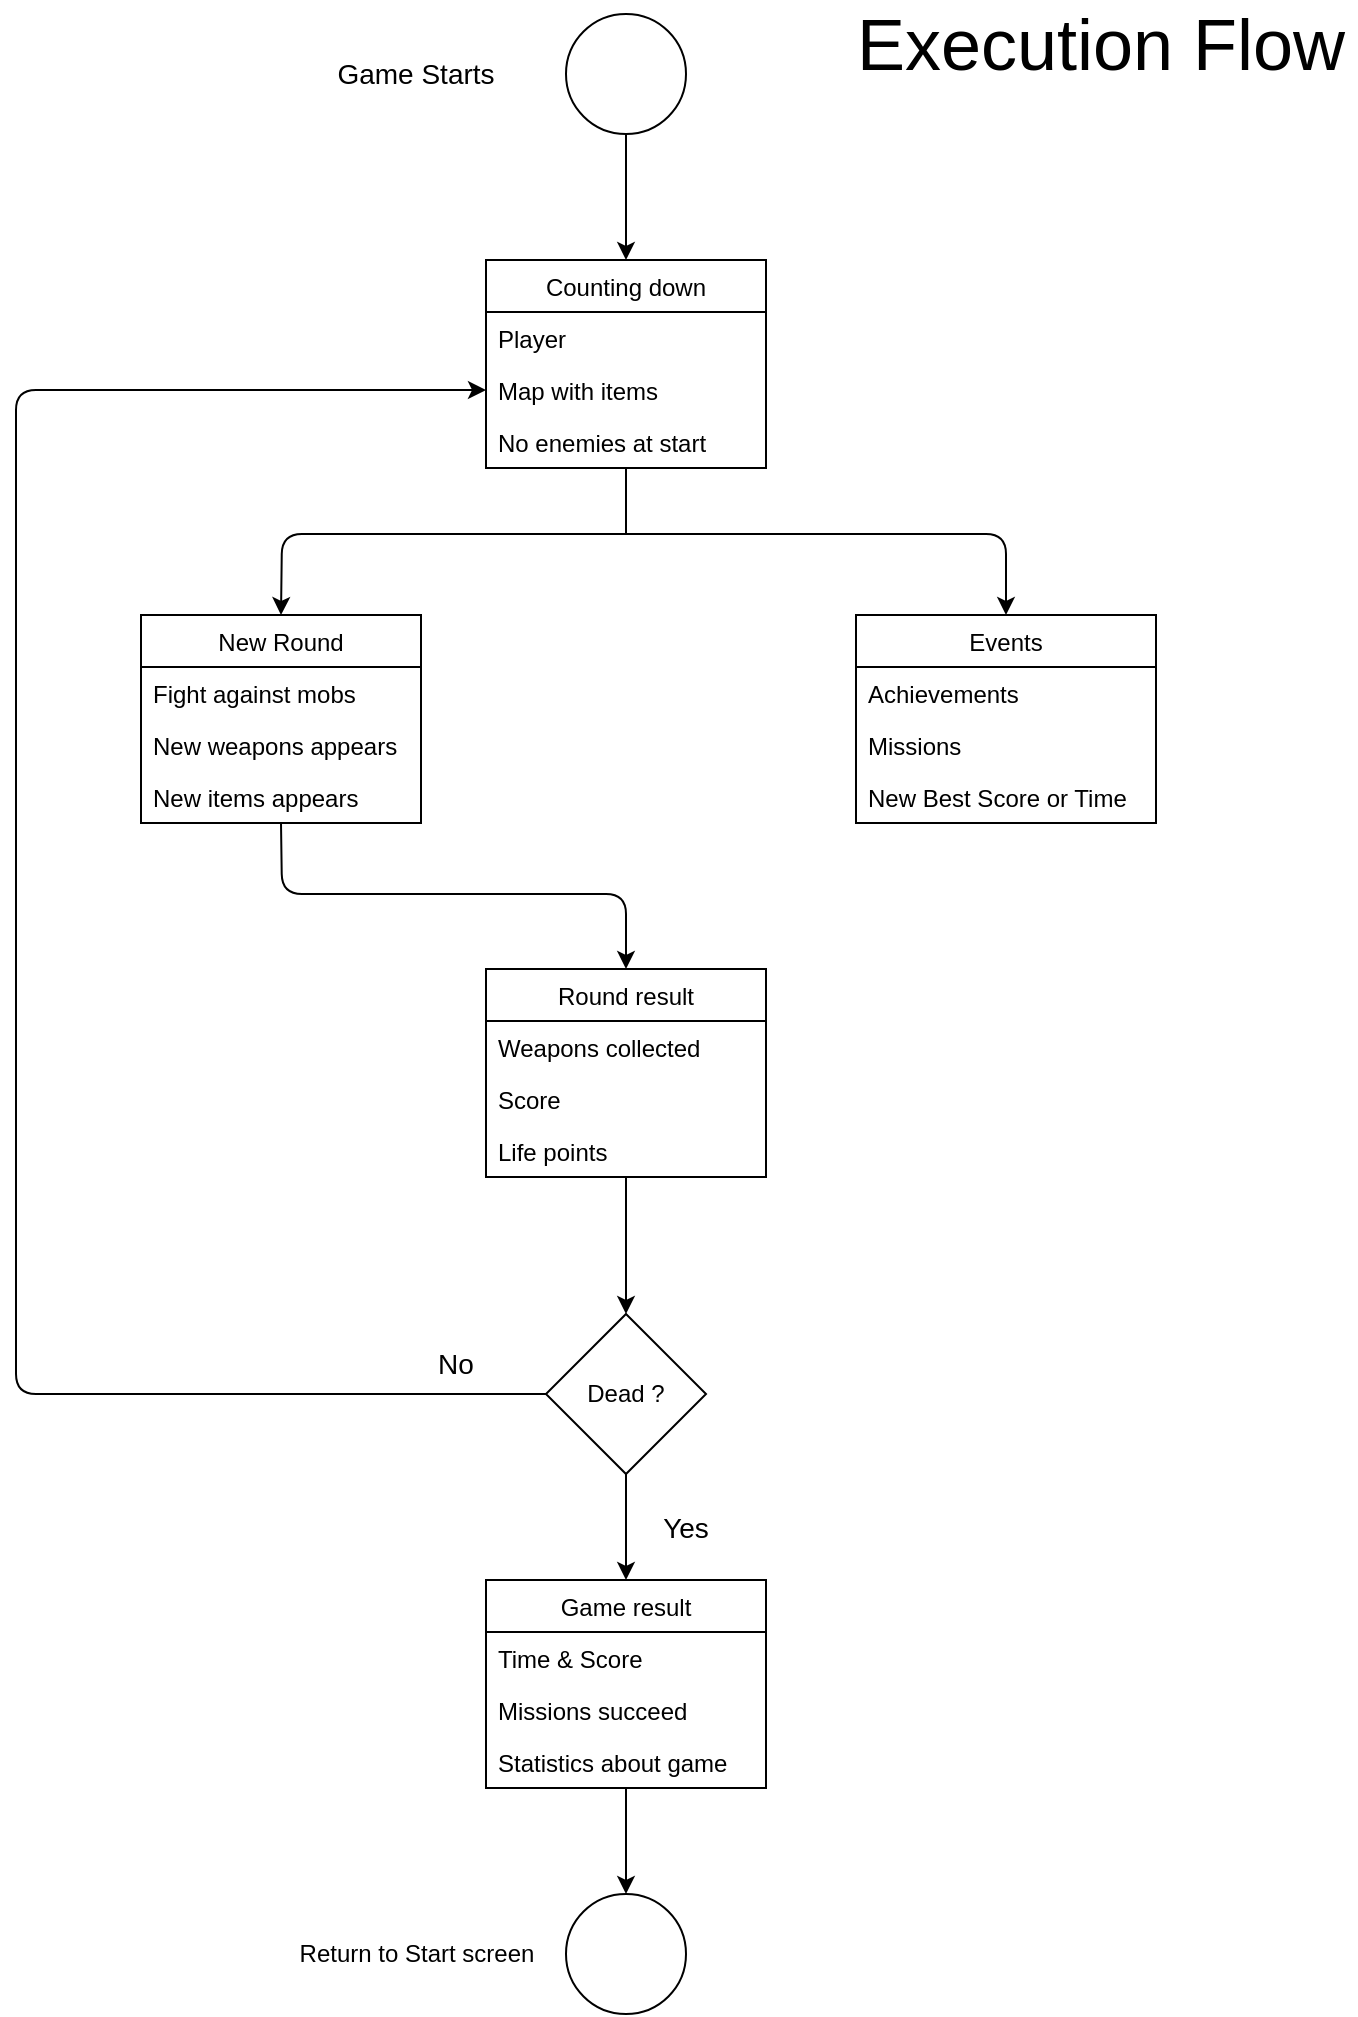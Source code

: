 <mxfile version="12.2.6" type="device" pages="1"><diagram id="XAG5_5CcTaYwqr7uMf0i" name="Page-1"><mxGraphModel dx="1408" dy="755" grid="1" gridSize="10" guides="1" tooltips="1" connect="1" arrows="1" fold="1" page="1" pageScale="1" pageWidth="850" pageHeight="1100" math="0" shadow="0"><root><mxCell id="0"/><mxCell id="1" parent="0"/><mxCell id="UMyipTaUJtVORiomKQX3-1" value="" style="ellipse;whiteSpace=wrap;html=1;aspect=fixed;" parent="1" vertex="1"><mxGeometry x="395" y="40" width="60" height="60" as="geometry"/></mxCell><mxCell id="UMyipTaUJtVORiomKQX3-2" value="&lt;font style=&quot;font-size: 14px&quot;&gt;Game Starts&lt;/font&gt;" style="text;html=1;strokeColor=none;fillColor=none;align=center;verticalAlign=middle;whiteSpace=wrap;rounded=0;" parent="1" vertex="1"><mxGeometry x="270" y="55" width="100" height="30" as="geometry"/></mxCell><mxCell id="UMyipTaUJtVORiomKQX3-3" value="Counting down" style="swimlane;fontStyle=0;childLayout=stackLayout;horizontal=1;startSize=26;fillColor=none;horizontalStack=0;resizeParent=1;resizeParentMax=0;resizeLast=0;collapsible=1;marginBottom=0;" parent="1" vertex="1"><mxGeometry x="355" y="163" width="140" height="104" as="geometry"/></mxCell><mxCell id="UMyipTaUJtVORiomKQX3-4" value="Player" style="text;strokeColor=none;fillColor=none;align=left;verticalAlign=top;spacingLeft=4;spacingRight=4;overflow=hidden;rotatable=0;points=[[0,0.5],[1,0.5]];portConstraint=eastwest;" parent="UMyipTaUJtVORiomKQX3-3" vertex="1"><mxGeometry y="26" width="140" height="26" as="geometry"/></mxCell><mxCell id="UMyipTaUJtVORiomKQX3-5" value="Map with items" style="text;strokeColor=none;fillColor=none;align=left;verticalAlign=top;spacingLeft=4;spacingRight=4;overflow=hidden;rotatable=0;points=[[0,0.5],[1,0.5]];portConstraint=eastwest;" parent="UMyipTaUJtVORiomKQX3-3" vertex="1"><mxGeometry y="52" width="140" height="26" as="geometry"/></mxCell><mxCell id="UMyipTaUJtVORiomKQX3-6" value="No enemies at start" style="text;strokeColor=none;fillColor=none;align=left;verticalAlign=top;spacingLeft=4;spacingRight=4;overflow=hidden;rotatable=0;points=[[0,0.5],[1,0.5]];portConstraint=eastwest;" parent="UMyipTaUJtVORiomKQX3-3" vertex="1"><mxGeometry y="78" width="140" height="26" as="geometry"/></mxCell><mxCell id="UMyipTaUJtVORiomKQX3-7" value="" style="endArrow=classic;html=1;exitX=0.5;exitY=1;exitDx=0;exitDy=0;entryX=0.5;entryY=0;entryDx=0;entryDy=0;" parent="1" source="UMyipTaUJtVORiomKQX3-1" target="UMyipTaUJtVORiomKQX3-3" edge="1"><mxGeometry width="50" height="50" relative="1" as="geometry"><mxPoint x="400" y="180" as="sourcePoint"/><mxPoint x="450" y="130" as="targetPoint"/></mxGeometry></mxCell><mxCell id="UMyipTaUJtVORiomKQX3-8" value="New Round" style="swimlane;fontStyle=0;childLayout=stackLayout;horizontal=1;startSize=26;fillColor=none;horizontalStack=0;resizeParent=1;resizeParentMax=0;resizeLast=0;collapsible=1;marginBottom=0;" parent="1" vertex="1"><mxGeometry x="182.5" y="340.5" width="140" height="104" as="geometry"/></mxCell><mxCell id="UMyipTaUJtVORiomKQX3-9" value="Fight against mobs" style="text;strokeColor=none;fillColor=none;align=left;verticalAlign=top;spacingLeft=4;spacingRight=4;overflow=hidden;rotatable=0;points=[[0,0.5],[1,0.5]];portConstraint=eastwest;" parent="UMyipTaUJtVORiomKQX3-8" vertex="1"><mxGeometry y="26" width="140" height="26" as="geometry"/></mxCell><mxCell id="UMyipTaUJtVORiomKQX3-10" value="New weapons appears" style="text;strokeColor=none;fillColor=none;align=left;verticalAlign=top;spacingLeft=4;spacingRight=4;overflow=hidden;rotatable=0;points=[[0,0.5],[1,0.5]];portConstraint=eastwest;" parent="UMyipTaUJtVORiomKQX3-8" vertex="1"><mxGeometry y="52" width="140" height="26" as="geometry"/></mxCell><mxCell id="UMyipTaUJtVORiomKQX3-11" value="New items appears" style="text;strokeColor=none;fillColor=none;align=left;verticalAlign=top;spacingLeft=4;spacingRight=4;overflow=hidden;rotatable=0;points=[[0,0.5],[1,0.5]];portConstraint=eastwest;" parent="UMyipTaUJtVORiomKQX3-8" vertex="1"><mxGeometry y="78" width="140" height="26" as="geometry"/></mxCell><mxCell id="UMyipTaUJtVORiomKQX3-12" value="" style="endArrow=classic;html=1;entryX=0.5;entryY=0;entryDx=0;entryDy=0;" parent="1" target="UMyipTaUJtVORiomKQX3-8" edge="1"><mxGeometry width="50" height="50" relative="1" as="geometry"><mxPoint x="425" y="300" as="sourcePoint"/><mxPoint x="330" y="300" as="targetPoint"/><Array as="points"><mxPoint x="253" y="300"/></Array></mxGeometry></mxCell><mxCell id="UMyipTaUJtVORiomKQX3-13" value="Dead ?" style="rhombus;whiteSpace=wrap;html=1;" parent="1" vertex="1"><mxGeometry x="385" y="690" width="80" height="80" as="geometry"/></mxCell><mxCell id="UMyipTaUJtVORiomKQX3-14" value="" style="endArrow=classic;html=1;exitX=0;exitY=0.5;exitDx=0;exitDy=0;entryX=0;entryY=0.5;entryDx=0;entryDy=0;" parent="1" source="UMyipTaUJtVORiomKQX3-13" target="UMyipTaUJtVORiomKQX3-5" edge="1"><mxGeometry width="50" height="50" relative="1" as="geometry"><mxPoint x="300" y="680" as="sourcePoint"/><mxPoint x="220" y="230" as="targetPoint"/><Array as="points"><mxPoint x="120" y="730"/><mxPoint x="120" y="228"/></Array></mxGeometry></mxCell><mxCell id="UMyipTaUJtVORiomKQX3-15" value="&lt;font style=&quot;font-size: 14px;&quot;&gt;No&lt;/font&gt;" style="text;html=1;strokeColor=none;fillColor=none;align=center;verticalAlign=middle;whiteSpace=wrap;rounded=0;fontSize=14;" parent="1" vertex="1"><mxGeometry x="320" y="700" width="40" height="30" as="geometry"/></mxCell><mxCell id="UMyipTaUJtVORiomKQX3-16" value="Round result" style="swimlane;fontStyle=0;childLayout=stackLayout;horizontal=1;startSize=26;fillColor=none;horizontalStack=0;resizeParent=1;resizeParentMax=0;resizeLast=0;collapsible=1;marginBottom=0;" parent="1" vertex="1"><mxGeometry x="355" y="517.5" width="140" height="104" as="geometry"/></mxCell><mxCell id="UMyipTaUJtVORiomKQX3-17" value="Weapons collected" style="text;strokeColor=none;fillColor=none;align=left;verticalAlign=top;spacingLeft=4;spacingRight=4;overflow=hidden;rotatable=0;points=[[0,0.5],[1,0.5]];portConstraint=eastwest;" parent="UMyipTaUJtVORiomKQX3-16" vertex="1"><mxGeometry y="26" width="140" height="26" as="geometry"/></mxCell><mxCell id="UMyipTaUJtVORiomKQX3-18" value="Score" style="text;strokeColor=none;fillColor=none;align=left;verticalAlign=top;spacingLeft=4;spacingRight=4;overflow=hidden;rotatable=0;points=[[0,0.5],[1,0.5]];portConstraint=eastwest;" parent="UMyipTaUJtVORiomKQX3-16" vertex="1"><mxGeometry y="52" width="140" height="26" as="geometry"/></mxCell><mxCell id="UMyipTaUJtVORiomKQX3-19" value="Life points" style="text;strokeColor=none;fillColor=none;align=left;verticalAlign=top;spacingLeft=4;spacingRight=4;overflow=hidden;rotatable=0;points=[[0,0.5],[1,0.5]];portConstraint=eastwest;" parent="UMyipTaUJtVORiomKQX3-16" vertex="1"><mxGeometry y="78" width="140" height="26" as="geometry"/></mxCell><mxCell id="UMyipTaUJtVORiomKQX3-21" value="" style="endArrow=classic;html=1;exitX=0.5;exitY=1;exitDx=0;exitDy=0;entryX=0.5;entryY=0;entryDx=0;entryDy=0;" parent="1" source="UMyipTaUJtVORiomKQX3-8" target="UMyipTaUJtVORiomKQX3-16" edge="1"><mxGeometry width="50" height="50" relative="1" as="geometry"><mxPoint x="510" y="510" as="sourcePoint"/><mxPoint x="560" y="460" as="targetPoint"/><Array as="points"><mxPoint x="253" y="480"/><mxPoint x="425" y="480"/></Array></mxGeometry></mxCell><mxCell id="UMyipTaUJtVORiomKQX3-22" value="" style="endArrow=classic;html=1;exitX=0.5;exitY=1;exitDx=0;exitDy=0;entryX=0.5;entryY=0;entryDx=0;entryDy=0;" parent="1" source="UMyipTaUJtVORiomKQX3-16" target="UMyipTaUJtVORiomKQX3-13" edge="1"><mxGeometry width="50" height="50" relative="1" as="geometry"><mxPoint x="470" y="690" as="sourcePoint"/><mxPoint x="520" y="640" as="targetPoint"/></mxGeometry></mxCell><mxCell id="UMyipTaUJtVORiomKQX3-23" value="Game result" style="swimlane;fontStyle=0;childLayout=stackLayout;horizontal=1;startSize=26;fillColor=none;horizontalStack=0;resizeParent=1;resizeParentMax=0;resizeLast=0;collapsible=1;marginBottom=0;" parent="1" vertex="1"><mxGeometry x="355" y="823" width="140" height="104" as="geometry"/></mxCell><mxCell id="UMyipTaUJtVORiomKQX3-24" value="Time &amp; Score" style="text;strokeColor=none;fillColor=none;align=left;verticalAlign=top;spacingLeft=4;spacingRight=4;overflow=hidden;rotatable=0;points=[[0,0.5],[1,0.5]];portConstraint=eastwest;" parent="UMyipTaUJtVORiomKQX3-23" vertex="1"><mxGeometry y="26" width="140" height="26" as="geometry"/></mxCell><mxCell id="UMyipTaUJtVORiomKQX3-25" value="Missions succeed" style="text;strokeColor=none;fillColor=none;align=left;verticalAlign=top;spacingLeft=4;spacingRight=4;overflow=hidden;rotatable=0;points=[[0,0.5],[1,0.5]];portConstraint=eastwest;" parent="UMyipTaUJtVORiomKQX3-23" vertex="1"><mxGeometry y="52" width="140" height="26" as="geometry"/></mxCell><mxCell id="UMyipTaUJtVORiomKQX3-26" value="Statistics about game" style="text;strokeColor=none;fillColor=none;align=left;verticalAlign=top;spacingLeft=4;spacingRight=4;overflow=hidden;rotatable=0;points=[[0,0.5],[1,0.5]];portConstraint=eastwest;" parent="UMyipTaUJtVORiomKQX3-23" vertex="1"><mxGeometry y="78" width="140" height="26" as="geometry"/></mxCell><mxCell id="UMyipTaUJtVORiomKQX3-27" value="" style="endArrow=classic;html=1;exitX=0.5;exitY=1;exitDx=0;exitDy=0;entryX=0.5;entryY=0;entryDx=0;entryDy=0;" parent="1" source="UMyipTaUJtVORiomKQX3-13" target="UMyipTaUJtVORiomKQX3-23" edge="1"><mxGeometry width="50" height="50" relative="1" as="geometry"><mxPoint x="480" y="820" as="sourcePoint"/><mxPoint x="530" y="770" as="targetPoint"/></mxGeometry></mxCell><mxCell id="UMyipTaUJtVORiomKQX3-28" value="" style="ellipse;whiteSpace=wrap;html=1;aspect=fixed;" parent="1" vertex="1"><mxGeometry x="395" y="980" width="60" height="60" as="geometry"/></mxCell><mxCell id="UMyipTaUJtVORiomKQX3-29" value="" style="endArrow=classic;html=1;exitX=0.5;exitY=1;exitDx=0;exitDy=0;entryX=0.5;entryY=0;entryDx=0;entryDy=0;" parent="1" source="UMyipTaUJtVORiomKQX3-23" target="UMyipTaUJtVORiomKQX3-28" edge="1"><mxGeometry width="50" height="50" relative="1" as="geometry"><mxPoint x="460" y="1010" as="sourcePoint"/><mxPoint x="510" y="960" as="targetPoint"/></mxGeometry></mxCell><mxCell id="UMyipTaUJtVORiomKQX3-30" value="Return to Start screen" style="text;html=1;strokeColor=none;fillColor=none;align=center;verticalAlign=middle;whiteSpace=wrap;rounded=0;" parent="1" vertex="1"><mxGeometry x="252.5" y="995" width="135" height="30" as="geometry"/></mxCell><mxCell id="UMyipTaUJtVORiomKQX3-31" value="Events" style="swimlane;fontStyle=0;childLayout=stackLayout;horizontal=1;startSize=26;fillColor=none;horizontalStack=0;resizeParent=1;resizeParentMax=0;resizeLast=0;collapsible=1;marginBottom=0;" parent="1" vertex="1"><mxGeometry x="540" y="340.5" width="150" height="104" as="geometry"/></mxCell><mxCell id="UMyipTaUJtVORiomKQX3-32" value="Achievements" style="text;strokeColor=none;fillColor=none;align=left;verticalAlign=top;spacingLeft=4;spacingRight=4;overflow=hidden;rotatable=0;points=[[0,0.5],[1,0.5]];portConstraint=eastwest;" parent="UMyipTaUJtVORiomKQX3-31" vertex="1"><mxGeometry y="26" width="150" height="26" as="geometry"/></mxCell><mxCell id="UMyipTaUJtVORiomKQX3-33" value="Missions" style="text;strokeColor=none;fillColor=none;align=left;verticalAlign=top;spacingLeft=4;spacingRight=4;overflow=hidden;rotatable=0;points=[[0,0.5],[1,0.5]];portConstraint=eastwest;" parent="UMyipTaUJtVORiomKQX3-31" vertex="1"><mxGeometry y="52" width="150" height="26" as="geometry"/></mxCell><mxCell id="UMyipTaUJtVORiomKQX3-34" value="New Best Score or Time" style="text;strokeColor=none;fillColor=none;align=left;verticalAlign=top;spacingLeft=4;spacingRight=4;overflow=hidden;rotatable=0;points=[[0,0.5],[1,0.5]];portConstraint=eastwest;" parent="UMyipTaUJtVORiomKQX3-31" vertex="1"><mxGeometry y="78" width="150" height="26" as="geometry"/></mxCell><mxCell id="UMyipTaUJtVORiomKQX3-35" value="" style="endArrow=classic;html=1;entryX=0.5;entryY=0;entryDx=0;entryDy=0;" parent="1" target="UMyipTaUJtVORiomKQX3-31" edge="1"><mxGeometry width="50" height="50" relative="1" as="geometry"><mxPoint x="420" y="300" as="sourcePoint"/><mxPoint x="570" y="280" as="targetPoint"/><Array as="points"><mxPoint x="615" y="300"/></Array></mxGeometry></mxCell><mxCell id="dh201PiwgoUGVcpBRzNO-13" value="Yes" style="text;html=1;strokeColor=none;fillColor=none;align=center;verticalAlign=middle;whiteSpace=wrap;rounded=0;fontSize=14;" parent="1" vertex="1"><mxGeometry x="435" y="783.5" width="40" height="26" as="geometry"/></mxCell><mxCell id="x5w0lVnd_TFsfwZ4kR5t-1" value="&lt;font style=&quot;font-size: 36px&quot;&gt;Execution Flow&lt;/font&gt;" style="text;html=1;strokeColor=none;fillColor=none;align=center;verticalAlign=middle;whiteSpace=wrap;rounded=0;" vertex="1" parent="1"><mxGeometry x="535" y="40" width="255" height="30" as="geometry"/></mxCell><mxCell id="x5w0lVnd_TFsfwZ4kR5t-2" value="" style="endArrow=none;html=1;exitX=0.5;exitY=1;exitDx=0;exitDy=0;" edge="1" parent="1" source="UMyipTaUJtVORiomKQX3-3"><mxGeometry width="50" height="50" relative="1" as="geometry"><mxPoint x="560" y="250" as="sourcePoint"/><mxPoint x="425" y="300" as="targetPoint"/></mxGeometry></mxCell></root></mxGraphModel></diagram></mxfile>